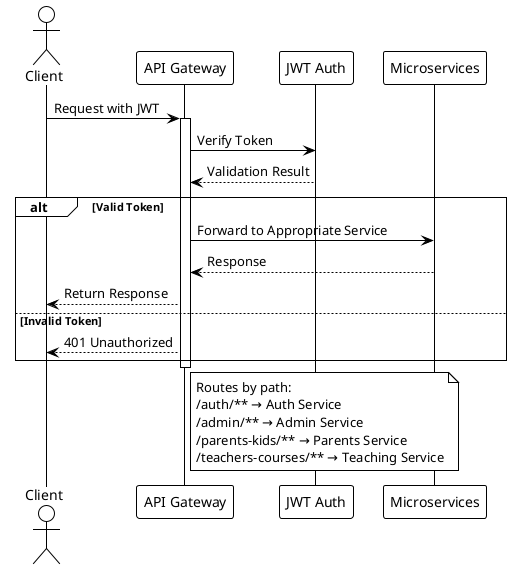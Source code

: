 @startuml
!theme plain

actor "Client" as Client
participant "API Gateway" as Gateway
participant "JWT Auth" as JWT
participant "Microservices" as Service

Client -> Gateway: Request with JWT
activate Gateway

Gateway -> JWT: Verify Token
JWT --> Gateway: Validation Result

alt Valid Token
    Gateway -> Service: Forward to Appropriate Service
    Service --> Gateway: Response
    Gateway --> Client: Return Response
else Invalid Token
    Gateway --> Client: 401 Unauthorized
end

deactivate Gateway

note right of Gateway
  Routes by path:
  /auth/** → Auth Service
  /admin/** → Admin Service
  /parents-kids/** → Parents Service
  /teachers-courses/** → Teaching Service
end note

@enduml